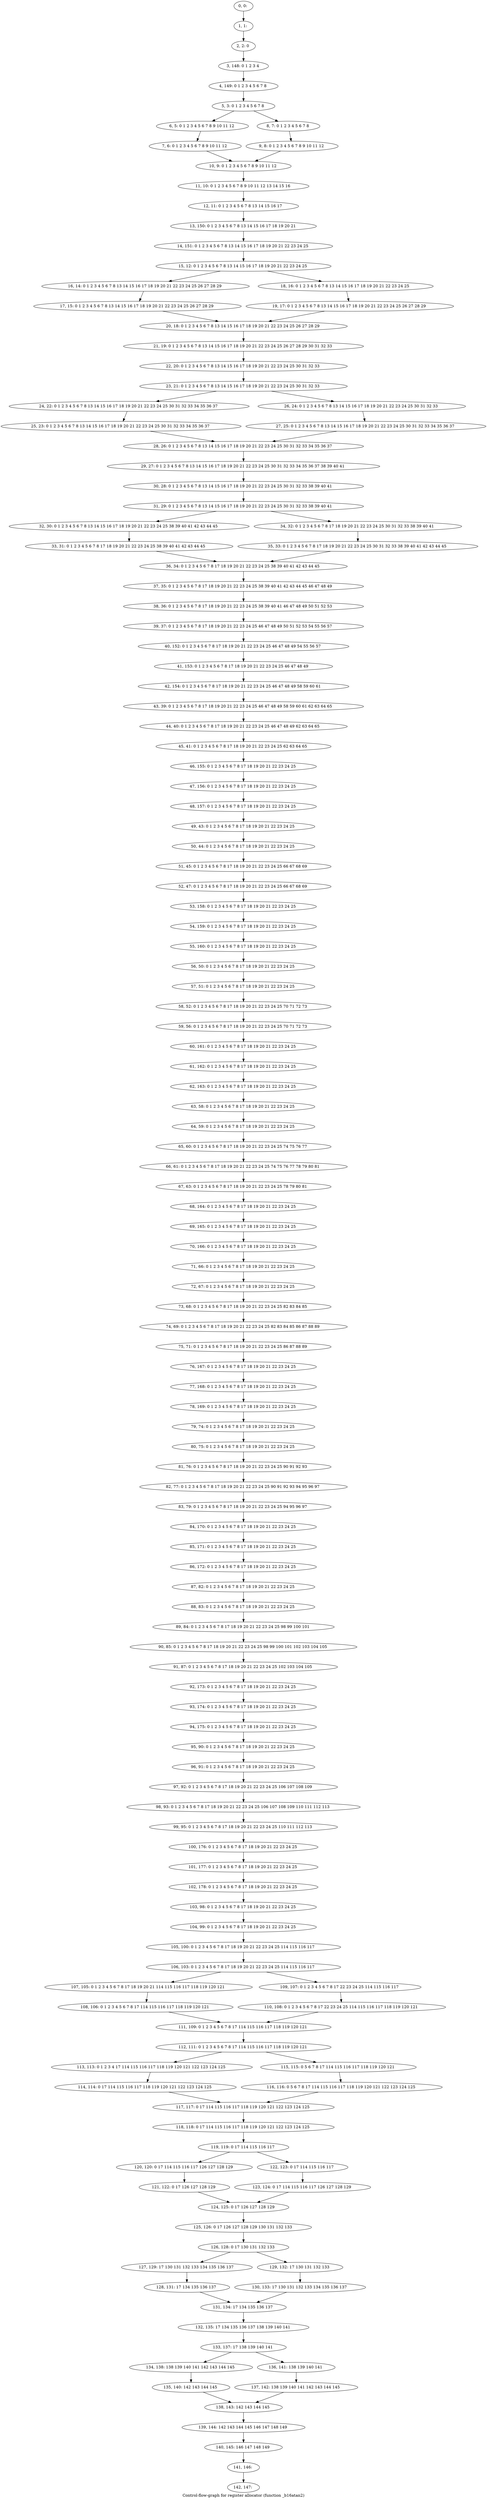 digraph G {
graph [label="Control-flow-graph for register allocator (function _b16atan2)"]
0[label="0, 0: "];
1[label="1, 1: "];
2[label="2, 2: 0 "];
3[label="3, 148: 0 1 2 3 4 "];
4[label="4, 149: 0 1 2 3 4 5 6 7 8 "];
5[label="5, 3: 0 1 2 3 4 5 6 7 8 "];
6[label="6, 5: 0 1 2 3 4 5 6 7 8 9 10 11 12 "];
7[label="7, 6: 0 1 2 3 4 5 6 7 8 9 10 11 12 "];
8[label="8, 7: 0 1 2 3 4 5 6 7 8 "];
9[label="9, 8: 0 1 2 3 4 5 6 7 8 9 10 11 12 "];
10[label="10, 9: 0 1 2 3 4 5 6 7 8 9 10 11 12 "];
11[label="11, 10: 0 1 2 3 4 5 6 7 8 9 10 11 12 13 14 15 16 "];
12[label="12, 11: 0 1 2 3 4 5 6 7 8 13 14 15 16 17 "];
13[label="13, 150: 0 1 2 3 4 5 6 7 8 13 14 15 16 17 18 19 20 21 "];
14[label="14, 151: 0 1 2 3 4 5 6 7 8 13 14 15 16 17 18 19 20 21 22 23 24 25 "];
15[label="15, 12: 0 1 2 3 4 5 6 7 8 13 14 15 16 17 18 19 20 21 22 23 24 25 "];
16[label="16, 14: 0 1 2 3 4 5 6 7 8 13 14 15 16 17 18 19 20 21 22 23 24 25 26 27 28 29 "];
17[label="17, 15: 0 1 2 3 4 5 6 7 8 13 14 15 16 17 18 19 20 21 22 23 24 25 26 27 28 29 "];
18[label="18, 16: 0 1 2 3 4 5 6 7 8 13 14 15 16 17 18 19 20 21 22 23 24 25 "];
19[label="19, 17: 0 1 2 3 4 5 6 7 8 13 14 15 16 17 18 19 20 21 22 23 24 25 26 27 28 29 "];
20[label="20, 18: 0 1 2 3 4 5 6 7 8 13 14 15 16 17 18 19 20 21 22 23 24 25 26 27 28 29 "];
21[label="21, 19: 0 1 2 3 4 5 6 7 8 13 14 15 16 17 18 19 20 21 22 23 24 25 26 27 28 29 30 31 32 33 "];
22[label="22, 20: 0 1 2 3 4 5 6 7 8 13 14 15 16 17 18 19 20 21 22 23 24 25 30 31 32 33 "];
23[label="23, 21: 0 1 2 3 4 5 6 7 8 13 14 15 16 17 18 19 20 21 22 23 24 25 30 31 32 33 "];
24[label="24, 22: 0 1 2 3 4 5 6 7 8 13 14 15 16 17 18 19 20 21 22 23 24 25 30 31 32 33 34 35 36 37 "];
25[label="25, 23: 0 1 2 3 4 5 6 7 8 13 14 15 16 17 18 19 20 21 22 23 24 25 30 31 32 33 34 35 36 37 "];
26[label="26, 24: 0 1 2 3 4 5 6 7 8 13 14 15 16 17 18 19 20 21 22 23 24 25 30 31 32 33 "];
27[label="27, 25: 0 1 2 3 4 5 6 7 8 13 14 15 16 17 18 19 20 21 22 23 24 25 30 31 32 33 34 35 36 37 "];
28[label="28, 26: 0 1 2 3 4 5 6 7 8 13 14 15 16 17 18 19 20 21 22 23 24 25 30 31 32 33 34 35 36 37 "];
29[label="29, 27: 0 1 2 3 4 5 6 7 8 13 14 15 16 17 18 19 20 21 22 23 24 25 30 31 32 33 34 35 36 37 38 39 40 41 "];
30[label="30, 28: 0 1 2 3 4 5 6 7 8 13 14 15 16 17 18 19 20 21 22 23 24 25 30 31 32 33 38 39 40 41 "];
31[label="31, 29: 0 1 2 3 4 5 6 7 8 13 14 15 16 17 18 19 20 21 22 23 24 25 30 31 32 33 38 39 40 41 "];
32[label="32, 30: 0 1 2 3 4 5 6 7 8 13 14 15 16 17 18 19 20 21 22 23 24 25 38 39 40 41 42 43 44 45 "];
33[label="33, 31: 0 1 2 3 4 5 6 7 8 17 18 19 20 21 22 23 24 25 38 39 40 41 42 43 44 45 "];
34[label="34, 32: 0 1 2 3 4 5 6 7 8 17 18 19 20 21 22 23 24 25 30 31 32 33 38 39 40 41 "];
35[label="35, 33: 0 1 2 3 4 5 6 7 8 17 18 19 20 21 22 23 24 25 30 31 32 33 38 39 40 41 42 43 44 45 "];
36[label="36, 34: 0 1 2 3 4 5 6 7 8 17 18 19 20 21 22 23 24 25 38 39 40 41 42 43 44 45 "];
37[label="37, 35: 0 1 2 3 4 5 6 7 8 17 18 19 20 21 22 23 24 25 38 39 40 41 42 43 44 45 46 47 48 49 "];
38[label="38, 36: 0 1 2 3 4 5 6 7 8 17 18 19 20 21 22 23 24 25 38 39 40 41 46 47 48 49 50 51 52 53 "];
39[label="39, 37: 0 1 2 3 4 5 6 7 8 17 18 19 20 21 22 23 24 25 46 47 48 49 50 51 52 53 54 55 56 57 "];
40[label="40, 152: 0 1 2 3 4 5 6 7 8 17 18 19 20 21 22 23 24 25 46 47 48 49 54 55 56 57 "];
41[label="41, 153: 0 1 2 3 4 5 6 7 8 17 18 19 20 21 22 23 24 25 46 47 48 49 "];
42[label="42, 154: 0 1 2 3 4 5 6 7 8 17 18 19 20 21 22 23 24 25 46 47 48 49 58 59 60 61 "];
43[label="43, 39: 0 1 2 3 4 5 6 7 8 17 18 19 20 21 22 23 24 25 46 47 48 49 58 59 60 61 62 63 64 65 "];
44[label="44, 40: 0 1 2 3 4 5 6 7 8 17 18 19 20 21 22 23 24 25 46 47 48 49 62 63 64 65 "];
45[label="45, 41: 0 1 2 3 4 5 6 7 8 17 18 19 20 21 22 23 24 25 62 63 64 65 "];
46[label="46, 155: 0 1 2 3 4 5 6 7 8 17 18 19 20 21 22 23 24 25 "];
47[label="47, 156: 0 1 2 3 4 5 6 7 8 17 18 19 20 21 22 23 24 25 "];
48[label="48, 157: 0 1 2 3 4 5 6 7 8 17 18 19 20 21 22 23 24 25 "];
49[label="49, 43: 0 1 2 3 4 5 6 7 8 17 18 19 20 21 22 23 24 25 "];
50[label="50, 44: 0 1 2 3 4 5 6 7 8 17 18 19 20 21 22 23 24 25 "];
51[label="51, 45: 0 1 2 3 4 5 6 7 8 17 18 19 20 21 22 23 24 25 66 67 68 69 "];
52[label="52, 47: 0 1 2 3 4 5 6 7 8 17 18 19 20 21 22 23 24 25 66 67 68 69 "];
53[label="53, 158: 0 1 2 3 4 5 6 7 8 17 18 19 20 21 22 23 24 25 "];
54[label="54, 159: 0 1 2 3 4 5 6 7 8 17 18 19 20 21 22 23 24 25 "];
55[label="55, 160: 0 1 2 3 4 5 6 7 8 17 18 19 20 21 22 23 24 25 "];
56[label="56, 50: 0 1 2 3 4 5 6 7 8 17 18 19 20 21 22 23 24 25 "];
57[label="57, 51: 0 1 2 3 4 5 6 7 8 17 18 19 20 21 22 23 24 25 "];
58[label="58, 52: 0 1 2 3 4 5 6 7 8 17 18 19 20 21 22 23 24 25 70 71 72 73 "];
59[label="59, 56: 0 1 2 3 4 5 6 7 8 17 18 19 20 21 22 23 24 25 70 71 72 73 "];
60[label="60, 161: 0 1 2 3 4 5 6 7 8 17 18 19 20 21 22 23 24 25 "];
61[label="61, 162: 0 1 2 3 4 5 6 7 8 17 18 19 20 21 22 23 24 25 "];
62[label="62, 163: 0 1 2 3 4 5 6 7 8 17 18 19 20 21 22 23 24 25 "];
63[label="63, 58: 0 1 2 3 4 5 6 7 8 17 18 19 20 21 22 23 24 25 "];
64[label="64, 59: 0 1 2 3 4 5 6 7 8 17 18 19 20 21 22 23 24 25 "];
65[label="65, 60: 0 1 2 3 4 5 6 7 8 17 18 19 20 21 22 23 24 25 74 75 76 77 "];
66[label="66, 61: 0 1 2 3 4 5 6 7 8 17 18 19 20 21 22 23 24 25 74 75 76 77 78 79 80 81 "];
67[label="67, 63: 0 1 2 3 4 5 6 7 8 17 18 19 20 21 22 23 24 25 78 79 80 81 "];
68[label="68, 164: 0 1 2 3 4 5 6 7 8 17 18 19 20 21 22 23 24 25 "];
69[label="69, 165: 0 1 2 3 4 5 6 7 8 17 18 19 20 21 22 23 24 25 "];
70[label="70, 166: 0 1 2 3 4 5 6 7 8 17 18 19 20 21 22 23 24 25 "];
71[label="71, 66: 0 1 2 3 4 5 6 7 8 17 18 19 20 21 22 23 24 25 "];
72[label="72, 67: 0 1 2 3 4 5 6 7 8 17 18 19 20 21 22 23 24 25 "];
73[label="73, 68: 0 1 2 3 4 5 6 7 8 17 18 19 20 21 22 23 24 25 82 83 84 85 "];
74[label="74, 69: 0 1 2 3 4 5 6 7 8 17 18 19 20 21 22 23 24 25 82 83 84 85 86 87 88 89 "];
75[label="75, 71: 0 1 2 3 4 5 6 7 8 17 18 19 20 21 22 23 24 25 86 87 88 89 "];
76[label="76, 167: 0 1 2 3 4 5 6 7 8 17 18 19 20 21 22 23 24 25 "];
77[label="77, 168: 0 1 2 3 4 5 6 7 8 17 18 19 20 21 22 23 24 25 "];
78[label="78, 169: 0 1 2 3 4 5 6 7 8 17 18 19 20 21 22 23 24 25 "];
79[label="79, 74: 0 1 2 3 4 5 6 7 8 17 18 19 20 21 22 23 24 25 "];
80[label="80, 75: 0 1 2 3 4 5 6 7 8 17 18 19 20 21 22 23 24 25 "];
81[label="81, 76: 0 1 2 3 4 5 6 7 8 17 18 19 20 21 22 23 24 25 90 91 92 93 "];
82[label="82, 77: 0 1 2 3 4 5 6 7 8 17 18 19 20 21 22 23 24 25 90 91 92 93 94 95 96 97 "];
83[label="83, 79: 0 1 2 3 4 5 6 7 8 17 18 19 20 21 22 23 24 25 94 95 96 97 "];
84[label="84, 170: 0 1 2 3 4 5 6 7 8 17 18 19 20 21 22 23 24 25 "];
85[label="85, 171: 0 1 2 3 4 5 6 7 8 17 18 19 20 21 22 23 24 25 "];
86[label="86, 172: 0 1 2 3 4 5 6 7 8 17 18 19 20 21 22 23 24 25 "];
87[label="87, 82: 0 1 2 3 4 5 6 7 8 17 18 19 20 21 22 23 24 25 "];
88[label="88, 83: 0 1 2 3 4 5 6 7 8 17 18 19 20 21 22 23 24 25 "];
89[label="89, 84: 0 1 2 3 4 5 6 7 8 17 18 19 20 21 22 23 24 25 98 99 100 101 "];
90[label="90, 85: 0 1 2 3 4 5 6 7 8 17 18 19 20 21 22 23 24 25 98 99 100 101 102 103 104 105 "];
91[label="91, 87: 0 1 2 3 4 5 6 7 8 17 18 19 20 21 22 23 24 25 102 103 104 105 "];
92[label="92, 173: 0 1 2 3 4 5 6 7 8 17 18 19 20 21 22 23 24 25 "];
93[label="93, 174: 0 1 2 3 4 5 6 7 8 17 18 19 20 21 22 23 24 25 "];
94[label="94, 175: 0 1 2 3 4 5 6 7 8 17 18 19 20 21 22 23 24 25 "];
95[label="95, 90: 0 1 2 3 4 5 6 7 8 17 18 19 20 21 22 23 24 25 "];
96[label="96, 91: 0 1 2 3 4 5 6 7 8 17 18 19 20 21 22 23 24 25 "];
97[label="97, 92: 0 1 2 3 4 5 6 7 8 17 18 19 20 21 22 23 24 25 106 107 108 109 "];
98[label="98, 93: 0 1 2 3 4 5 6 7 8 17 18 19 20 21 22 23 24 25 106 107 108 109 110 111 112 113 "];
99[label="99, 95: 0 1 2 3 4 5 6 7 8 17 18 19 20 21 22 23 24 25 110 111 112 113 "];
100[label="100, 176: 0 1 2 3 4 5 6 7 8 17 18 19 20 21 22 23 24 25 "];
101[label="101, 177: 0 1 2 3 4 5 6 7 8 17 18 19 20 21 22 23 24 25 "];
102[label="102, 178: 0 1 2 3 4 5 6 7 8 17 18 19 20 21 22 23 24 25 "];
103[label="103, 98: 0 1 2 3 4 5 6 7 8 17 18 19 20 21 22 23 24 25 "];
104[label="104, 99: 0 1 2 3 4 5 6 7 8 17 18 19 20 21 22 23 24 25 "];
105[label="105, 100: 0 1 2 3 4 5 6 7 8 17 18 19 20 21 22 23 24 25 114 115 116 117 "];
106[label="106, 103: 0 1 2 3 4 5 6 7 8 17 18 19 20 21 22 23 24 25 114 115 116 117 "];
107[label="107, 105: 0 1 2 3 4 5 6 7 8 17 18 19 20 21 114 115 116 117 118 119 120 121 "];
108[label="108, 106: 0 1 2 3 4 5 6 7 8 17 114 115 116 117 118 119 120 121 "];
109[label="109, 107: 0 1 2 3 4 5 6 7 8 17 22 23 24 25 114 115 116 117 "];
110[label="110, 108: 0 1 2 3 4 5 6 7 8 17 22 23 24 25 114 115 116 117 118 119 120 121 "];
111[label="111, 109: 0 1 2 3 4 5 6 7 8 17 114 115 116 117 118 119 120 121 "];
112[label="112, 111: 0 1 2 3 4 5 6 7 8 17 114 115 116 117 118 119 120 121 "];
113[label="113, 113: 0 1 2 3 4 17 114 115 116 117 118 119 120 121 122 123 124 125 "];
114[label="114, 114: 0 17 114 115 116 117 118 119 120 121 122 123 124 125 "];
115[label="115, 115: 0 5 6 7 8 17 114 115 116 117 118 119 120 121 "];
116[label="116, 116: 0 5 6 7 8 17 114 115 116 117 118 119 120 121 122 123 124 125 "];
117[label="117, 117: 0 17 114 115 116 117 118 119 120 121 122 123 124 125 "];
118[label="118, 118: 0 17 114 115 116 117 118 119 120 121 122 123 124 125 "];
119[label="119, 119: 0 17 114 115 116 117 "];
120[label="120, 120: 0 17 114 115 116 117 126 127 128 129 "];
121[label="121, 122: 0 17 126 127 128 129 "];
122[label="122, 123: 0 17 114 115 116 117 "];
123[label="123, 124: 0 17 114 115 116 117 126 127 128 129 "];
124[label="124, 125: 0 17 126 127 128 129 "];
125[label="125, 126: 0 17 126 127 128 129 130 131 132 133 "];
126[label="126, 128: 0 17 130 131 132 133 "];
127[label="127, 129: 17 130 131 132 133 134 135 136 137 "];
128[label="128, 131: 17 134 135 136 137 "];
129[label="129, 132: 17 130 131 132 133 "];
130[label="130, 133: 17 130 131 132 133 134 135 136 137 "];
131[label="131, 134: 17 134 135 136 137 "];
132[label="132, 135: 17 134 135 136 137 138 139 140 141 "];
133[label="133, 137: 17 138 139 140 141 "];
134[label="134, 138: 138 139 140 141 142 143 144 145 "];
135[label="135, 140: 142 143 144 145 "];
136[label="136, 141: 138 139 140 141 "];
137[label="137, 142: 138 139 140 141 142 143 144 145 "];
138[label="138, 143: 142 143 144 145 "];
139[label="139, 144: 142 143 144 145 146 147 148 149 "];
140[label="140, 145: 146 147 148 149 "];
141[label="141, 146: "];
142[label="142, 147: "];
0->1 ;
1->2 ;
2->3 ;
3->4 ;
4->5 ;
5->6 ;
5->8 ;
6->7 ;
7->10 ;
8->9 ;
9->10 ;
10->11 ;
11->12 ;
12->13 ;
13->14 ;
14->15 ;
15->16 ;
15->18 ;
16->17 ;
17->20 ;
18->19 ;
19->20 ;
20->21 ;
21->22 ;
22->23 ;
23->24 ;
23->26 ;
24->25 ;
25->28 ;
26->27 ;
27->28 ;
28->29 ;
29->30 ;
30->31 ;
31->32 ;
31->34 ;
32->33 ;
33->36 ;
34->35 ;
35->36 ;
36->37 ;
37->38 ;
38->39 ;
39->40 ;
40->41 ;
41->42 ;
42->43 ;
43->44 ;
44->45 ;
45->46 ;
46->47 ;
47->48 ;
48->49 ;
49->50 ;
50->51 ;
51->52 ;
52->53 ;
53->54 ;
54->55 ;
55->56 ;
56->57 ;
57->58 ;
58->59 ;
59->60 ;
60->61 ;
61->62 ;
62->63 ;
63->64 ;
64->65 ;
65->66 ;
66->67 ;
67->68 ;
68->69 ;
69->70 ;
70->71 ;
71->72 ;
72->73 ;
73->74 ;
74->75 ;
75->76 ;
76->77 ;
77->78 ;
78->79 ;
79->80 ;
80->81 ;
81->82 ;
82->83 ;
83->84 ;
84->85 ;
85->86 ;
86->87 ;
87->88 ;
88->89 ;
89->90 ;
90->91 ;
91->92 ;
92->93 ;
93->94 ;
94->95 ;
95->96 ;
96->97 ;
97->98 ;
98->99 ;
99->100 ;
100->101 ;
101->102 ;
102->103 ;
103->104 ;
104->105 ;
105->106 ;
106->107 ;
106->109 ;
107->108 ;
108->111 ;
109->110 ;
110->111 ;
111->112 ;
112->113 ;
112->115 ;
113->114 ;
114->117 ;
115->116 ;
116->117 ;
117->118 ;
118->119 ;
119->120 ;
119->122 ;
120->121 ;
121->124 ;
122->123 ;
123->124 ;
124->125 ;
125->126 ;
126->127 ;
126->129 ;
127->128 ;
128->131 ;
129->130 ;
130->131 ;
131->132 ;
132->133 ;
133->134 ;
133->136 ;
134->135 ;
135->138 ;
136->137 ;
137->138 ;
138->139 ;
139->140 ;
140->141 ;
141->142 ;
}
